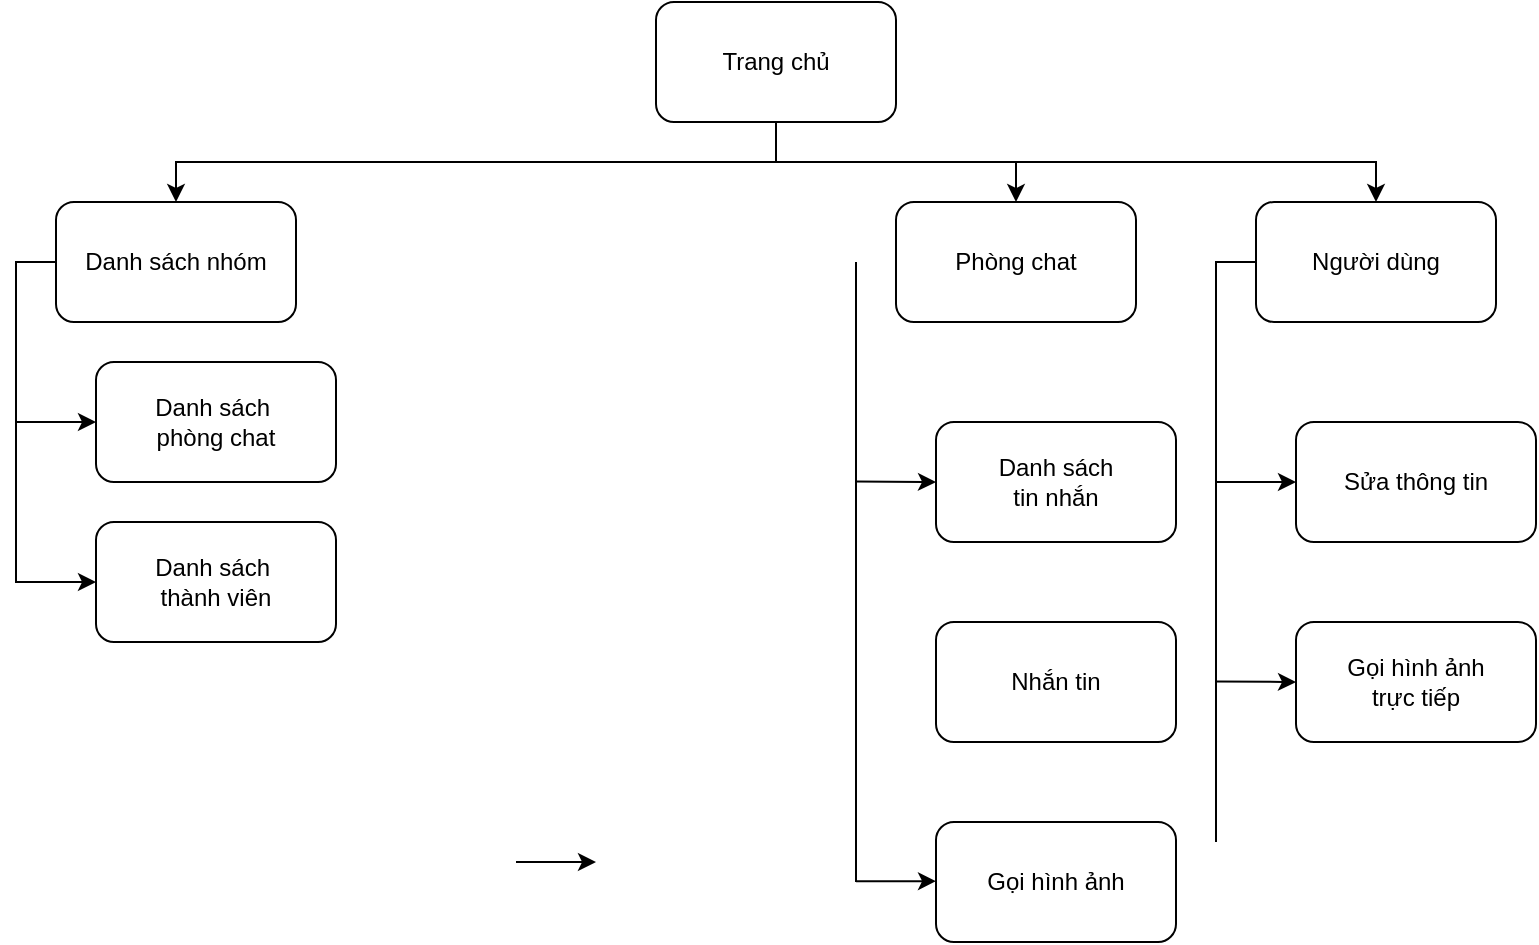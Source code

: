 <mxfile version="24.4.13" type="github">
  <diagram name="Page-1" id="QAyeYL_2XTEEAl_Yq65o">
    <mxGraphModel dx="1698" dy="438" grid="1" gridSize="10" guides="1" tooltips="1" connect="1" arrows="1" fold="1" page="1" pageScale="1" pageWidth="850" pageHeight="1100" math="0" shadow="0">
      <root>
        <mxCell id="0" />
        <mxCell id="1" parent="0" />
        <mxCell id="ZNNkebnjid4M2mQt33GQ-3" value="" style="edgeStyle=orthogonalEdgeStyle;rounded=0;orthogonalLoop=1;jettySize=auto;html=1;exitX=0.5;exitY=1;exitDx=0;exitDy=0;" edge="1" parent="1" source="ZNNkebnjid4M2mQt33GQ-1" target="ZNNkebnjid4M2mQt33GQ-2">
          <mxGeometry relative="1" as="geometry">
            <mxPoint x="175" y="180" as="sourcePoint" />
          </mxGeometry>
        </mxCell>
        <mxCell id="ZNNkebnjid4M2mQt33GQ-11" value="" style="edgeStyle=orthogonalEdgeStyle;rounded=0;orthogonalLoop=1;jettySize=auto;html=1;" edge="1" parent="1" source="ZNNkebnjid4M2mQt33GQ-1" target="ZNNkebnjid4M2mQt33GQ-10">
          <mxGeometry relative="1" as="geometry" />
        </mxCell>
        <mxCell id="ZNNkebnjid4M2mQt33GQ-13" value="" style="edgeStyle=orthogonalEdgeStyle;rounded=0;orthogonalLoop=1;jettySize=auto;html=1;exitX=0.5;exitY=1;exitDx=0;exitDy=0;" edge="1" parent="1" source="ZNNkebnjid4M2mQt33GQ-1" target="ZNNkebnjid4M2mQt33GQ-12">
          <mxGeometry relative="1" as="geometry">
            <mxPoint x="60" y="110" as="sourcePoint" />
          </mxGeometry>
        </mxCell>
        <mxCell id="ZNNkebnjid4M2mQt33GQ-1" value="Trang chủ" style="rounded=1;whiteSpace=wrap;html=1;" vertex="1" parent="1">
          <mxGeometry x="120" y="80" width="120" height="60" as="geometry" />
        </mxCell>
        <mxCell id="ZNNkebnjid4M2mQt33GQ-8" value="" style="edgeStyle=orthogonalEdgeStyle;rounded=0;orthogonalLoop=1;jettySize=auto;html=1;exitX=0;exitY=0.5;exitDx=0;exitDy=0;entryX=0;entryY=0.5;entryDx=0;entryDy=0;" edge="1" parent="1" source="ZNNkebnjid4M2mQt33GQ-2" target="ZNNkebnjid4M2mQt33GQ-7">
          <mxGeometry relative="1" as="geometry" />
        </mxCell>
        <mxCell id="ZNNkebnjid4M2mQt33GQ-2" value="Người dùng" style="rounded=1;whiteSpace=wrap;html=1;" vertex="1" parent="1">
          <mxGeometry x="420" y="180" width="120" height="60" as="geometry" />
        </mxCell>
        <mxCell id="ZNNkebnjid4M2mQt33GQ-7" value="Sửa thông tin" style="whiteSpace=wrap;html=1;rounded=1;" vertex="1" parent="1">
          <mxGeometry x="440" y="290" width="120" height="60" as="geometry" />
        </mxCell>
        <mxCell id="ZNNkebnjid4M2mQt33GQ-10" value="Phòng chat" style="rounded=1;whiteSpace=wrap;html=1;" vertex="1" parent="1">
          <mxGeometry x="240" y="180" width="120" height="60" as="geometry" />
        </mxCell>
        <mxCell id="ZNNkebnjid4M2mQt33GQ-12" value="Danh sách nhóm" style="rounded=1;whiteSpace=wrap;html=1;" vertex="1" parent="1">
          <mxGeometry x="-180" y="180" width="120" height="60" as="geometry" />
        </mxCell>
        <mxCell id="ZNNkebnjid4M2mQt33GQ-14" value="" style="edgeStyle=orthogonalEdgeStyle;rounded=0;orthogonalLoop=1;jettySize=auto;html=1;exitX=0;exitY=0.5;exitDx=0;exitDy=0;entryX=0;entryY=0.5;entryDx=0;entryDy=0;" edge="1" parent="1" target="ZNNkebnjid4M2mQt33GQ-15" source="ZNNkebnjid4M2mQt33GQ-12">
          <mxGeometry relative="1" as="geometry">
            <mxPoint x="-210" y="220" as="sourcePoint" />
          </mxGeometry>
        </mxCell>
        <mxCell id="ZNNkebnjid4M2mQt33GQ-15" value="Danh sách&amp;nbsp;&lt;div&gt;phòng chat&lt;/div&gt;" style="whiteSpace=wrap;html=1;rounded=1;" vertex="1" parent="1">
          <mxGeometry x="-160" y="260" width="120" height="60" as="geometry" />
        </mxCell>
        <mxCell id="ZNNkebnjid4M2mQt33GQ-16" value="" style="edgeStyle=orthogonalEdgeStyle;rounded=0;orthogonalLoop=1;jettySize=auto;html=1;entryX=0;entryY=0.5;entryDx=0;entryDy=0;" edge="1" parent="1" target="ZNNkebnjid4M2mQt33GQ-17" source="ZNNkebnjid4M2mQt33GQ-12">
          <mxGeometry relative="1" as="geometry">
            <mxPoint x="-180" y="290" as="sourcePoint" />
            <Array as="points">
              <mxPoint x="-200" y="210" />
              <mxPoint x="-200" y="370" />
            </Array>
          </mxGeometry>
        </mxCell>
        <mxCell id="ZNNkebnjid4M2mQt33GQ-17" value="Danh sách&amp;nbsp;&lt;div&gt;thành viên&lt;/div&gt;" style="whiteSpace=wrap;html=1;rounded=1;" vertex="1" parent="1">
          <mxGeometry x="-160" y="340" width="120" height="60" as="geometry" />
        </mxCell>
        <mxCell id="ZNNkebnjid4M2mQt33GQ-19" value="Danh sách&lt;div&gt;tin nhắn&lt;/div&gt;" style="whiteSpace=wrap;html=1;rounded=1;" vertex="1" parent="1">
          <mxGeometry x="260" y="290" width="120" height="60" as="geometry" />
        </mxCell>
        <mxCell id="ZNNkebnjid4M2mQt33GQ-21" value="Nhắn tin" style="whiteSpace=wrap;html=1;rounded=1;" vertex="1" parent="1">
          <mxGeometry x="260" y="390" width="120" height="60" as="geometry" />
        </mxCell>
        <mxCell id="ZNNkebnjid4M2mQt33GQ-23" value="Gọi hình ảnh" style="whiteSpace=wrap;html=1;rounded=1;" vertex="1" parent="1">
          <mxGeometry x="260" y="490" width="120" height="60" as="geometry" />
        </mxCell>
        <mxCell id="ZNNkebnjid4M2mQt33GQ-26" value="" style="endArrow=classic;html=1;rounded=0;" edge="1" parent="1">
          <mxGeometry width="50" height="50" relative="1" as="geometry">
            <mxPoint x="50" y="510" as="sourcePoint" />
            <mxPoint x="90" y="510" as="targetPoint" />
          </mxGeometry>
        </mxCell>
        <mxCell id="ZNNkebnjid4M2mQt33GQ-27" value="" style="endArrow=none;html=1;rounded=0;" edge="1" parent="1">
          <mxGeometry width="50" height="50" relative="1" as="geometry">
            <mxPoint x="400" y="500" as="sourcePoint" />
            <mxPoint x="400" y="210" as="targetPoint" />
          </mxGeometry>
        </mxCell>
        <mxCell id="ZNNkebnjid4M2mQt33GQ-28" value="" style="endArrow=classic;html=1;rounded=0;entryX=0;entryY=0.5;entryDx=0;entryDy=0;" edge="1" parent="1" target="ZNNkebnjid4M2mQt33GQ-29">
          <mxGeometry width="50" height="50" relative="1" as="geometry">
            <mxPoint x="400" y="419.76" as="sourcePoint" />
            <mxPoint x="420" y="419.76" as="targetPoint" />
          </mxGeometry>
        </mxCell>
        <mxCell id="ZNNkebnjid4M2mQt33GQ-29" value="Gọi hình ảnh&lt;div&gt;trực tiếp&lt;/div&gt;" style="whiteSpace=wrap;html=1;rounded=1;" vertex="1" parent="1">
          <mxGeometry x="440" y="390" width="120" height="60" as="geometry" />
        </mxCell>
        <mxCell id="ZNNkebnjid4M2mQt33GQ-30" value="" style="endArrow=classic;html=1;rounded=0;entryX=0;entryY=0.5;entryDx=0;entryDy=0;" edge="1" parent="1">
          <mxGeometry width="50" height="50" relative="1" as="geometry">
            <mxPoint x="220" y="319.76" as="sourcePoint" />
            <mxPoint x="260" y="320" as="targetPoint" />
          </mxGeometry>
        </mxCell>
        <mxCell id="ZNNkebnjid4M2mQt33GQ-31" value="" style="endArrow=none;html=1;rounded=0;" edge="1" parent="1">
          <mxGeometry width="50" height="50" relative="1" as="geometry">
            <mxPoint x="220" y="520" as="sourcePoint" />
            <mxPoint x="220" y="210" as="targetPoint" />
          </mxGeometry>
        </mxCell>
        <mxCell id="ZNNkebnjid4M2mQt33GQ-32" value="" style="endArrow=classic;html=1;rounded=0;" edge="1" parent="1">
          <mxGeometry width="50" height="50" relative="1" as="geometry">
            <mxPoint x="220" y="519.58" as="sourcePoint" />
            <mxPoint x="260" y="519.58" as="targetPoint" />
          </mxGeometry>
        </mxCell>
      </root>
    </mxGraphModel>
  </diagram>
</mxfile>
